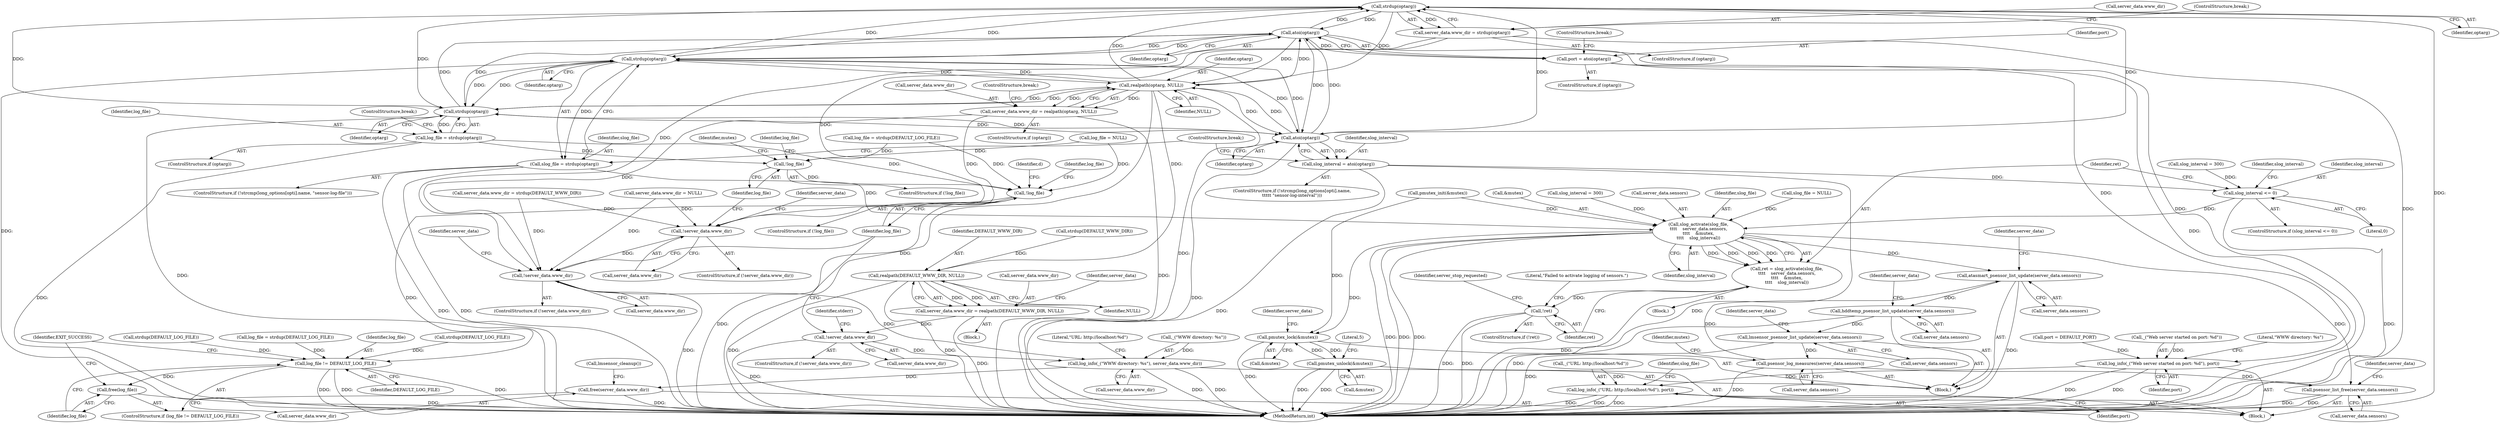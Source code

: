 digraph "0_wpitchoune_8b10426dcc0246c1712a99460dd470dcb1cc4d9c_0@API" {
"1000178" [label="(Call,strdup(optarg))"];
"1000186" [label="(Call,atoi(optarg))"];
"1000178" [label="(Call,strdup(optarg))"];
"1000229" [label="(Call,strdup(optarg))"];
"1000201" [label="(Call,realpath(optarg, NULL))"];
"1000214" [label="(Call,strdup(optarg))"];
"1000243" [label="(Call,atoi(optarg))"];
"1000174" [label="(Call,server_data.www_dir = strdup(optarg))"];
"1000267" [label="(Call,!server_data.www_dir)"];
"1000290" [label="(Call,!server_data.www_dir)"];
"1000334" [label="(Call,log_info(_(\"WWW directory: %s\"), server_data.www_dir))"];
"1000418" [label="(Call,free(server_data.www_dir))"];
"1000197" [label="(Call,server_data.www_dir = realpath(optarg, NULL))"];
"1000212" [label="(Call,log_file = strdup(optarg))"];
"1000278" [label="(Call,!log_file)"];
"1000315" [label="(Call,!log_file)"];
"1000425" [label="(Call,log_file != DEFAULT_LOG_FILE)"];
"1000428" [label="(Call,free(log_file))"];
"1000227" [label="(Call,slog_file = strdup(optarg))"];
"1000356" [label="(Call,slog_activate(slog_file,\n\t\t\t\t    server_data.sensors,\n\t\t\t\t    &mutex,\n\t\t\t\t    slog_interval))"];
"1000354" [label="(Call,ret = slog_activate(slog_file,\n\t\t\t\t    server_data.sensors,\n\t\t\t\t    &mutex,\n\t\t\t\t    slog_interval))"];
"1000365" [label="(Call,!ret)"];
"1000374" [label="(Call,pmutex_lock(&mutex))"];
"1000402" [label="(Call,pmutex_unlock(&mutex))"];
"1000386" [label="(Call,atasmart_psensor_list_update(server_data.sensors))"];
"1000390" [label="(Call,hddtemp_psensor_list_update(server_data.sensors))"];
"1000394" [label="(Call,lmsensor_psensor_list_update(server_data.sensors))"];
"1000398" [label="(Call,psensor_log_measures(server_data.sensors))"];
"1000410" [label="(Call,psensor_list_free(server_data.sensors))"];
"1000241" [label="(Call,slog_interval = atoi(optarg))"];
"1000348" [label="(Call,slog_interval <= 0)"];
"1000299" [label="(Call,realpath(DEFAULT_WWW_DIR, NULL))"];
"1000295" [label="(Call,server_data.www_dir = realpath(DEFAULT_WWW_DIR, NULL))"];
"1000303" [label="(Call,!server_data.www_dir)"];
"1000184" [label="(Call,port = atoi(optarg))"];
"1000330" [label="(Call,log_info(_(\"Web server started on port: %d\"), port))"];
"1000340" [label="(Call,log_info(_(\"URL: http://localhost:%d\"), port))"];
"1000182" [label="(ControlStructure,if (optarg))"];
"1000242" [label="(Identifier,slog_interval)"];
"1000243" [label="(Call,atoi(optarg))"];
"1000349" [label="(Identifier,slog_interval)"];
"1000315" [label="(Call,!log_file)"];
"1000314" [label="(ControlStructure,if (!log_file))"];
"1000186" [label="(Call,atoi(optarg))"];
"1000273" [label="(Identifier,server_data)"];
"1000232" [label="(ControlStructure,if (!strcmp(long_options[opti].name,\n\t\t\t\t\t \"sensor-log-interval\")))"];
"1000422" [label="(Call,lmsensor_cleanup())"];
"1000212" [label="(Call,log_file = strdup(optarg))"];
"1000386" [label="(Call,atasmart_psensor_list_update(server_data.sensors))"];
"1000373" [label="(Block,)"];
"1000380" [label="(Identifier,server_data)"];
"1000301" [label="(Identifier,NULL)"];
"1000277" [label="(ControlStructure,if (!log_file))"];
"1000213" [label="(Identifier,log_file)"];
"1000210" [label="(ControlStructure,if (optarg))"];
"1000290" [label="(Call,!server_data.www_dir)"];
"1000271" [label="(Call,server_data.www_dir = strdup(DEFAULT_WWW_DIR))"];
"1000390" [label="(Call,hddtemp_psensor_list_update(server_data.sensors))"];
"1000346" [label="(Block,)"];
"1000404" [label="(Identifier,mutex)"];
"1000178" [label="(Call,strdup(optarg))"];
"1000410" [label="(Call,psensor_list_free(server_data.sensors))"];
"1000402" [label="(Call,pmutex_unlock(&mutex))"];
"1000304" [label="(Call,server_data.www_dir)"];
"1000228" [label="(Identifier,slog_file)"];
"1000275" [label="(Call,strdup(DEFAULT_WWW_DIR))"];
"1000241" [label="(Call,slog_interval = atoi(optarg))"];
"1000426" [label="(Identifier,log_file)"];
"1000195" [label="(ControlStructure,if (optarg))"];
"1000179" [label="(Identifier,optarg)"];
"1000145" [label="(Call,slog_interval = 300)"];
"1000356" [label="(Call,slog_activate(slog_file,\n\t\t\t\t    server_data.sensors,\n\t\t\t\t    &mutex,\n\t\t\t\t    slog_interval))"];
"1000431" [label="(Identifier,EXIT_SUCCESS)"];
"1000395" [label="(Call,server_data.sensors)"];
"1000352" [label="(Identifier,slog_interval)"];
"1000227" [label="(Call,slog_file = strdup(optarg))"];
"1000319" [label="(Call,strdup(DEFAULT_LOG_FILE))"];
"1000334" [label="(Call,log_info(_(\"WWW directory: %s\"), server_data.www_dir))"];
"1000335" [label="(Call,_(\"WWW directory: %s\"))"];
"1000297" [label="(Identifier,server_data)"];
"1000291" [label="(Call,server_data.www_dir)"];
"1000398" [label="(Call,psensor_log_measures(server_data.sensors))"];
"1000331" [label="(Call,_(\"Web server started on port: %d\"))"];
"1000215" [label="(Identifier,optarg)"];
"1000323" [label="(Identifier,d)"];
"1000340" [label="(Call,log_info(_(\"URL: http://localhost:%d\"), port))"];
"1000432" [label="(MethodReturn,int)"];
"1000142" [label="(Call,slog_file = NULL)"];
"1000406" [label="(Literal,5)"];
"1000309" [label="(Identifier,stderr)"];
"1000216" [label="(ControlStructure,break;)"];
"1000245" [label="(ControlStructure,break;)"];
"1000375" [label="(Call,&mutex)"];
"1000341" [label="(Call,_(\"URL: http://localhost:%d\"))"];
"1000428" [label="(Call,free(log_file))"];
"1000244" [label="(Identifier,optarg)"];
"1000400" [label="(Identifier,server_data)"];
"1000365" [label="(Call,!ret)"];
"1000343" [label="(Identifier,port)"];
"1000361" [label="(Call,&mutex)"];
"1000351" [label="(Call,slog_interval = 300)"];
"1000425" [label="(Call,log_file != DEFAULT_LOG_FILE)"];
"1000318" [label="(Identifier,log_file)"];
"1000296" [label="(Call,server_data.www_dir)"];
"1000279" [label="(Identifier,log_file)"];
"1000348" [label="(Call,slog_interval <= 0)"];
"1000387" [label="(Call,server_data.sensors)"];
"1000175" [label="(Call,server_data.www_dir)"];
"1000330" [label="(Call,log_info(_(\"Web server started on port: %d\"), port))"];
"1000427" [label="(Identifier,DEFAULT_LOG_FILE)"];
"1000345" [label="(Identifier,slog_file)"];
"1000281" [label="(Identifier,log_file)"];
"1000294" [label="(Block,)"];
"1000372" [label="(Identifier,server_stop_requested)"];
"1000303" [label="(Call,!server_data.www_dir)"];
"1000104" [label="(Block,)"];
"1000204" [label="(ControlStructure,break;)"];
"1000305" [label="(Identifier,server_data)"];
"1000337" [label="(Call,server_data.www_dir)"];
"1000148" [label="(Call,port = DEFAULT_PORT)"];
"1000289" [label="(ControlStructure,if (!server_data.www_dir))"];
"1000354" [label="(Call,ret = slog_activate(slog_file,\n\t\t\t\t    server_data.sensors,\n\t\t\t\t    &mutex,\n\t\t\t\t    slog_interval))"];
"1000230" [label="(Identifier,optarg)"];
"1000299" [label="(Call,realpath(DEFAULT_WWW_DIR, NULL))"];
"1000300" [label="(Identifier,DEFAULT_WWW_DIR)"];
"1000127" [label="(Call,server_data.www_dir = NULL)"];
"1000282" [label="(Call,strdup(DEFAULT_LOG_FILE))"];
"1000347" [label="(ControlStructure,if (slog_interval <= 0))"];
"1000268" [label="(Call,server_data.www_dir)"];
"1000358" [label="(Call,server_data.sensors)"];
"1000280" [label="(Call,log_file = strdup(DEFAULT_LOG_FILE))"];
"1000174" [label="(Call,server_data.www_dir = strdup(optarg))"];
"1000317" [label="(Call,log_file = strdup(DEFAULT_LOG_FILE))"];
"1000336" [label="(Literal,\"WWW directory: %s\")"];
"1000394" [label="(Call,lmsensor_psensor_list_update(server_data.sensors))"];
"1000403" [label="(Call,&mutex)"];
"1000342" [label="(Literal,\"URL: http://localhost:%d\")"];
"1000392" [label="(Identifier,server_data)"];
"1000364" [label="(ControlStructure,if (!ret))"];
"1000369" [label="(Literal,\"Failed to activate logging of sensors.\")"];
"1000278" [label="(Call,!log_file)"];
"1000197" [label="(Call,server_data.www_dir = realpath(optarg, NULL))"];
"1000139" [label="(Call,log_file = NULL)"];
"1000188" [label="(ControlStructure,break;)"];
"1000198" [label="(Call,server_data.www_dir)"];
"1000355" [label="(Identifier,ret)"];
"1000374" [label="(Call,pmutex_lock(&mutex))"];
"1000316" [label="(Identifier,log_file)"];
"1000267" [label="(Call,!server_data.www_dir)"];
"1000411" [label="(Call,server_data.sensors)"];
"1000424" [label="(ControlStructure,if (log_file != DEFAULT_LOG_FILE))"];
"1000416" [label="(Identifier,server_data)"];
"1000180" [label="(ControlStructure,break;)"];
"1000284" [label="(Call,pmutex_init(&mutex))"];
"1000295" [label="(Call,server_data.www_dir = realpath(DEFAULT_WWW_DIR, NULL))"];
"1000286" [label="(Identifier,mutex)"];
"1000184" [label="(Call,port = atoi(optarg))"];
"1000418" [label="(Call,free(server_data.www_dir))"];
"1000214" [label="(Call,strdup(optarg))"];
"1000203" [label="(Identifier,NULL)"];
"1000391" [label="(Call,server_data.sensors)"];
"1000419" [label="(Call,server_data.www_dir)"];
"1000396" [label="(Identifier,server_data)"];
"1000229" [label="(Call,strdup(optarg))"];
"1000266" [label="(ControlStructure,if (!server_data.www_dir))"];
"1000187" [label="(Identifier,optarg)"];
"1000429" [label="(Identifier,log_file)"];
"1000202" [label="(Identifier,optarg)"];
"1000350" [label="(Literal,0)"];
"1000399" [label="(Call,server_data.sensors)"];
"1000201" [label="(Call,realpath(optarg, NULL))"];
"1000357" [label="(Identifier,slog_file)"];
"1000218" [label="(ControlStructure,if (!strcmp(long_options[opti].name, \"sensor-log-file\")))"];
"1000333" [label="(Identifier,port)"];
"1000172" [label="(ControlStructure,if (optarg))"];
"1000185" [label="(Identifier,port)"];
"1000363" [label="(Identifier,slog_interval)"];
"1000302" [label="(ControlStructure,if (!server_data.www_dir))"];
"1000366" [label="(Identifier,ret)"];
"1000178" -> "1000174"  [label="AST: "];
"1000178" -> "1000179"  [label="CFG: "];
"1000179" -> "1000178"  [label="AST: "];
"1000174" -> "1000178"  [label="CFG: "];
"1000178" -> "1000432"  [label="DDG: "];
"1000178" -> "1000174"  [label="DDG: "];
"1000186" -> "1000178"  [label="DDG: "];
"1000229" -> "1000178"  [label="DDG: "];
"1000201" -> "1000178"  [label="DDG: "];
"1000214" -> "1000178"  [label="DDG: "];
"1000243" -> "1000178"  [label="DDG: "];
"1000178" -> "1000186"  [label="DDG: "];
"1000178" -> "1000201"  [label="DDG: "];
"1000178" -> "1000214"  [label="DDG: "];
"1000178" -> "1000229"  [label="DDG: "];
"1000178" -> "1000243"  [label="DDG: "];
"1000186" -> "1000184"  [label="AST: "];
"1000186" -> "1000187"  [label="CFG: "];
"1000187" -> "1000186"  [label="AST: "];
"1000184" -> "1000186"  [label="CFG: "];
"1000186" -> "1000432"  [label="DDG: "];
"1000186" -> "1000184"  [label="DDG: "];
"1000229" -> "1000186"  [label="DDG: "];
"1000201" -> "1000186"  [label="DDG: "];
"1000214" -> "1000186"  [label="DDG: "];
"1000243" -> "1000186"  [label="DDG: "];
"1000186" -> "1000201"  [label="DDG: "];
"1000186" -> "1000214"  [label="DDG: "];
"1000186" -> "1000229"  [label="DDG: "];
"1000186" -> "1000243"  [label="DDG: "];
"1000229" -> "1000227"  [label="AST: "];
"1000229" -> "1000230"  [label="CFG: "];
"1000230" -> "1000229"  [label="AST: "];
"1000227" -> "1000229"  [label="CFG: "];
"1000229" -> "1000432"  [label="DDG: "];
"1000229" -> "1000201"  [label="DDG: "];
"1000229" -> "1000214"  [label="DDG: "];
"1000229" -> "1000227"  [label="DDG: "];
"1000201" -> "1000229"  [label="DDG: "];
"1000214" -> "1000229"  [label="DDG: "];
"1000243" -> "1000229"  [label="DDG: "];
"1000229" -> "1000243"  [label="DDG: "];
"1000201" -> "1000197"  [label="AST: "];
"1000201" -> "1000203"  [label="CFG: "];
"1000202" -> "1000201"  [label="AST: "];
"1000203" -> "1000201"  [label="AST: "];
"1000197" -> "1000201"  [label="CFG: "];
"1000201" -> "1000432"  [label="DDG: "];
"1000201" -> "1000432"  [label="DDG: "];
"1000201" -> "1000197"  [label="DDG: "];
"1000201" -> "1000197"  [label="DDG: "];
"1000214" -> "1000201"  [label="DDG: "];
"1000243" -> "1000201"  [label="DDG: "];
"1000201" -> "1000214"  [label="DDG: "];
"1000201" -> "1000243"  [label="DDG: "];
"1000201" -> "1000299"  [label="DDG: "];
"1000214" -> "1000212"  [label="AST: "];
"1000214" -> "1000215"  [label="CFG: "];
"1000215" -> "1000214"  [label="AST: "];
"1000212" -> "1000214"  [label="CFG: "];
"1000214" -> "1000432"  [label="DDG: "];
"1000214" -> "1000212"  [label="DDG: "];
"1000243" -> "1000214"  [label="DDG: "];
"1000214" -> "1000243"  [label="DDG: "];
"1000243" -> "1000241"  [label="AST: "];
"1000243" -> "1000244"  [label="CFG: "];
"1000244" -> "1000243"  [label="AST: "];
"1000241" -> "1000243"  [label="CFG: "];
"1000243" -> "1000432"  [label="DDG: "];
"1000243" -> "1000241"  [label="DDG: "];
"1000174" -> "1000172"  [label="AST: "];
"1000175" -> "1000174"  [label="AST: "];
"1000180" -> "1000174"  [label="CFG: "];
"1000174" -> "1000432"  [label="DDG: "];
"1000174" -> "1000267"  [label="DDG: "];
"1000174" -> "1000290"  [label="DDG: "];
"1000267" -> "1000266"  [label="AST: "];
"1000267" -> "1000268"  [label="CFG: "];
"1000268" -> "1000267"  [label="AST: "];
"1000273" -> "1000267"  [label="CFG: "];
"1000279" -> "1000267"  [label="CFG: "];
"1000197" -> "1000267"  [label="DDG: "];
"1000127" -> "1000267"  [label="DDG: "];
"1000271" -> "1000267"  [label="DDG: "];
"1000267" -> "1000290"  [label="DDG: "];
"1000290" -> "1000289"  [label="AST: "];
"1000290" -> "1000291"  [label="CFG: "];
"1000291" -> "1000290"  [label="AST: "];
"1000297" -> "1000290"  [label="CFG: "];
"1000316" -> "1000290"  [label="CFG: "];
"1000290" -> "1000432"  [label="DDG: "];
"1000197" -> "1000290"  [label="DDG: "];
"1000127" -> "1000290"  [label="DDG: "];
"1000271" -> "1000290"  [label="DDG: "];
"1000290" -> "1000334"  [label="DDG: "];
"1000334" -> "1000104"  [label="AST: "];
"1000334" -> "1000337"  [label="CFG: "];
"1000335" -> "1000334"  [label="AST: "];
"1000337" -> "1000334"  [label="AST: "];
"1000342" -> "1000334"  [label="CFG: "];
"1000334" -> "1000432"  [label="DDG: "];
"1000334" -> "1000432"  [label="DDG: "];
"1000335" -> "1000334"  [label="DDG: "];
"1000303" -> "1000334"  [label="DDG: "];
"1000334" -> "1000418"  [label="DDG: "];
"1000418" -> "1000104"  [label="AST: "];
"1000418" -> "1000419"  [label="CFG: "];
"1000419" -> "1000418"  [label="AST: "];
"1000422" -> "1000418"  [label="CFG: "];
"1000418" -> "1000432"  [label="DDG: "];
"1000197" -> "1000195"  [label="AST: "];
"1000198" -> "1000197"  [label="AST: "];
"1000204" -> "1000197"  [label="CFG: "];
"1000197" -> "1000432"  [label="DDG: "];
"1000212" -> "1000210"  [label="AST: "];
"1000213" -> "1000212"  [label="AST: "];
"1000216" -> "1000212"  [label="CFG: "];
"1000212" -> "1000432"  [label="DDG: "];
"1000212" -> "1000278"  [label="DDG: "];
"1000212" -> "1000315"  [label="DDG: "];
"1000278" -> "1000277"  [label="AST: "];
"1000278" -> "1000279"  [label="CFG: "];
"1000279" -> "1000278"  [label="AST: "];
"1000281" -> "1000278"  [label="CFG: "];
"1000286" -> "1000278"  [label="CFG: "];
"1000139" -> "1000278"  [label="DDG: "];
"1000280" -> "1000278"  [label="DDG: "];
"1000278" -> "1000315"  [label="DDG: "];
"1000315" -> "1000314"  [label="AST: "];
"1000315" -> "1000316"  [label="CFG: "];
"1000316" -> "1000315"  [label="AST: "];
"1000318" -> "1000315"  [label="CFG: "];
"1000323" -> "1000315"  [label="CFG: "];
"1000315" -> "1000432"  [label="DDG: "];
"1000139" -> "1000315"  [label="DDG: "];
"1000280" -> "1000315"  [label="DDG: "];
"1000315" -> "1000425"  [label="DDG: "];
"1000425" -> "1000424"  [label="AST: "];
"1000425" -> "1000427"  [label="CFG: "];
"1000426" -> "1000425"  [label="AST: "];
"1000427" -> "1000425"  [label="AST: "];
"1000429" -> "1000425"  [label="CFG: "];
"1000431" -> "1000425"  [label="CFG: "];
"1000425" -> "1000432"  [label="DDG: "];
"1000425" -> "1000432"  [label="DDG: "];
"1000425" -> "1000432"  [label="DDG: "];
"1000317" -> "1000425"  [label="DDG: "];
"1000319" -> "1000425"  [label="DDG: "];
"1000282" -> "1000425"  [label="DDG: "];
"1000425" -> "1000428"  [label="DDG: "];
"1000428" -> "1000424"  [label="AST: "];
"1000428" -> "1000429"  [label="CFG: "];
"1000429" -> "1000428"  [label="AST: "];
"1000431" -> "1000428"  [label="CFG: "];
"1000428" -> "1000432"  [label="DDG: "];
"1000227" -> "1000218"  [label="AST: "];
"1000228" -> "1000227"  [label="AST: "];
"1000245" -> "1000227"  [label="CFG: "];
"1000227" -> "1000432"  [label="DDG: "];
"1000227" -> "1000432"  [label="DDG: "];
"1000227" -> "1000356"  [label="DDG: "];
"1000356" -> "1000354"  [label="AST: "];
"1000356" -> "1000363"  [label="CFG: "];
"1000357" -> "1000356"  [label="AST: "];
"1000358" -> "1000356"  [label="AST: "];
"1000361" -> "1000356"  [label="AST: "];
"1000363" -> "1000356"  [label="AST: "];
"1000354" -> "1000356"  [label="CFG: "];
"1000356" -> "1000432"  [label="DDG: "];
"1000356" -> "1000432"  [label="DDG: "];
"1000356" -> "1000432"  [label="DDG: "];
"1000356" -> "1000354"  [label="DDG: "];
"1000356" -> "1000354"  [label="DDG: "];
"1000356" -> "1000354"  [label="DDG: "];
"1000356" -> "1000354"  [label="DDG: "];
"1000142" -> "1000356"  [label="DDG: "];
"1000284" -> "1000356"  [label="DDG: "];
"1000348" -> "1000356"  [label="DDG: "];
"1000351" -> "1000356"  [label="DDG: "];
"1000356" -> "1000374"  [label="DDG: "];
"1000356" -> "1000386"  [label="DDG: "];
"1000356" -> "1000410"  [label="DDG: "];
"1000354" -> "1000346"  [label="AST: "];
"1000355" -> "1000354"  [label="AST: "];
"1000366" -> "1000354"  [label="CFG: "];
"1000354" -> "1000432"  [label="DDG: "];
"1000354" -> "1000365"  [label="DDG: "];
"1000365" -> "1000364"  [label="AST: "];
"1000365" -> "1000366"  [label="CFG: "];
"1000366" -> "1000365"  [label="AST: "];
"1000369" -> "1000365"  [label="CFG: "];
"1000372" -> "1000365"  [label="CFG: "];
"1000365" -> "1000432"  [label="DDG: "];
"1000365" -> "1000432"  [label="DDG: "];
"1000374" -> "1000373"  [label="AST: "];
"1000374" -> "1000375"  [label="CFG: "];
"1000375" -> "1000374"  [label="AST: "];
"1000380" -> "1000374"  [label="CFG: "];
"1000374" -> "1000432"  [label="DDG: "];
"1000402" -> "1000374"  [label="DDG: "];
"1000284" -> "1000374"  [label="DDG: "];
"1000374" -> "1000402"  [label="DDG: "];
"1000402" -> "1000373"  [label="AST: "];
"1000402" -> "1000403"  [label="CFG: "];
"1000403" -> "1000402"  [label="AST: "];
"1000406" -> "1000402"  [label="CFG: "];
"1000402" -> "1000432"  [label="DDG: "];
"1000402" -> "1000432"  [label="DDG: "];
"1000386" -> "1000373"  [label="AST: "];
"1000386" -> "1000387"  [label="CFG: "];
"1000387" -> "1000386"  [label="AST: "];
"1000392" -> "1000386"  [label="CFG: "];
"1000386" -> "1000432"  [label="DDG: "];
"1000398" -> "1000386"  [label="DDG: "];
"1000386" -> "1000390"  [label="DDG: "];
"1000390" -> "1000373"  [label="AST: "];
"1000390" -> "1000391"  [label="CFG: "];
"1000391" -> "1000390"  [label="AST: "];
"1000396" -> "1000390"  [label="CFG: "];
"1000390" -> "1000432"  [label="DDG: "];
"1000390" -> "1000394"  [label="DDG: "];
"1000394" -> "1000373"  [label="AST: "];
"1000394" -> "1000395"  [label="CFG: "];
"1000395" -> "1000394"  [label="AST: "];
"1000400" -> "1000394"  [label="CFG: "];
"1000394" -> "1000432"  [label="DDG: "];
"1000394" -> "1000398"  [label="DDG: "];
"1000398" -> "1000373"  [label="AST: "];
"1000398" -> "1000399"  [label="CFG: "];
"1000399" -> "1000398"  [label="AST: "];
"1000404" -> "1000398"  [label="CFG: "];
"1000398" -> "1000432"  [label="DDG: "];
"1000398" -> "1000410"  [label="DDG: "];
"1000410" -> "1000104"  [label="AST: "];
"1000410" -> "1000411"  [label="CFG: "];
"1000411" -> "1000410"  [label="AST: "];
"1000416" -> "1000410"  [label="CFG: "];
"1000410" -> "1000432"  [label="DDG: "];
"1000410" -> "1000432"  [label="DDG: "];
"1000241" -> "1000232"  [label="AST: "];
"1000242" -> "1000241"  [label="AST: "];
"1000245" -> "1000241"  [label="CFG: "];
"1000241" -> "1000432"  [label="DDG: "];
"1000241" -> "1000432"  [label="DDG: "];
"1000241" -> "1000348"  [label="DDG: "];
"1000348" -> "1000347"  [label="AST: "];
"1000348" -> "1000350"  [label="CFG: "];
"1000349" -> "1000348"  [label="AST: "];
"1000350" -> "1000348"  [label="AST: "];
"1000352" -> "1000348"  [label="CFG: "];
"1000355" -> "1000348"  [label="CFG: "];
"1000348" -> "1000432"  [label="DDG: "];
"1000145" -> "1000348"  [label="DDG: "];
"1000299" -> "1000295"  [label="AST: "];
"1000299" -> "1000301"  [label="CFG: "];
"1000300" -> "1000299"  [label="AST: "];
"1000301" -> "1000299"  [label="AST: "];
"1000295" -> "1000299"  [label="CFG: "];
"1000299" -> "1000432"  [label="DDG: "];
"1000299" -> "1000432"  [label="DDG: "];
"1000299" -> "1000295"  [label="DDG: "];
"1000299" -> "1000295"  [label="DDG: "];
"1000275" -> "1000299"  [label="DDG: "];
"1000295" -> "1000294"  [label="AST: "];
"1000296" -> "1000295"  [label="AST: "];
"1000305" -> "1000295"  [label="CFG: "];
"1000295" -> "1000432"  [label="DDG: "];
"1000295" -> "1000303"  [label="DDG: "];
"1000303" -> "1000302"  [label="AST: "];
"1000303" -> "1000304"  [label="CFG: "];
"1000304" -> "1000303"  [label="AST: "];
"1000309" -> "1000303"  [label="CFG: "];
"1000316" -> "1000303"  [label="CFG: "];
"1000303" -> "1000432"  [label="DDG: "];
"1000184" -> "1000182"  [label="AST: "];
"1000185" -> "1000184"  [label="AST: "];
"1000188" -> "1000184"  [label="CFG: "];
"1000184" -> "1000432"  [label="DDG: "];
"1000184" -> "1000330"  [label="DDG: "];
"1000330" -> "1000104"  [label="AST: "];
"1000330" -> "1000333"  [label="CFG: "];
"1000331" -> "1000330"  [label="AST: "];
"1000333" -> "1000330"  [label="AST: "];
"1000336" -> "1000330"  [label="CFG: "];
"1000330" -> "1000432"  [label="DDG: "];
"1000330" -> "1000432"  [label="DDG: "];
"1000331" -> "1000330"  [label="DDG: "];
"1000148" -> "1000330"  [label="DDG: "];
"1000330" -> "1000340"  [label="DDG: "];
"1000340" -> "1000104"  [label="AST: "];
"1000340" -> "1000343"  [label="CFG: "];
"1000341" -> "1000340"  [label="AST: "];
"1000343" -> "1000340"  [label="AST: "];
"1000345" -> "1000340"  [label="CFG: "];
"1000340" -> "1000432"  [label="DDG: "];
"1000340" -> "1000432"  [label="DDG: "];
"1000340" -> "1000432"  [label="DDG: "];
"1000341" -> "1000340"  [label="DDG: "];
}
